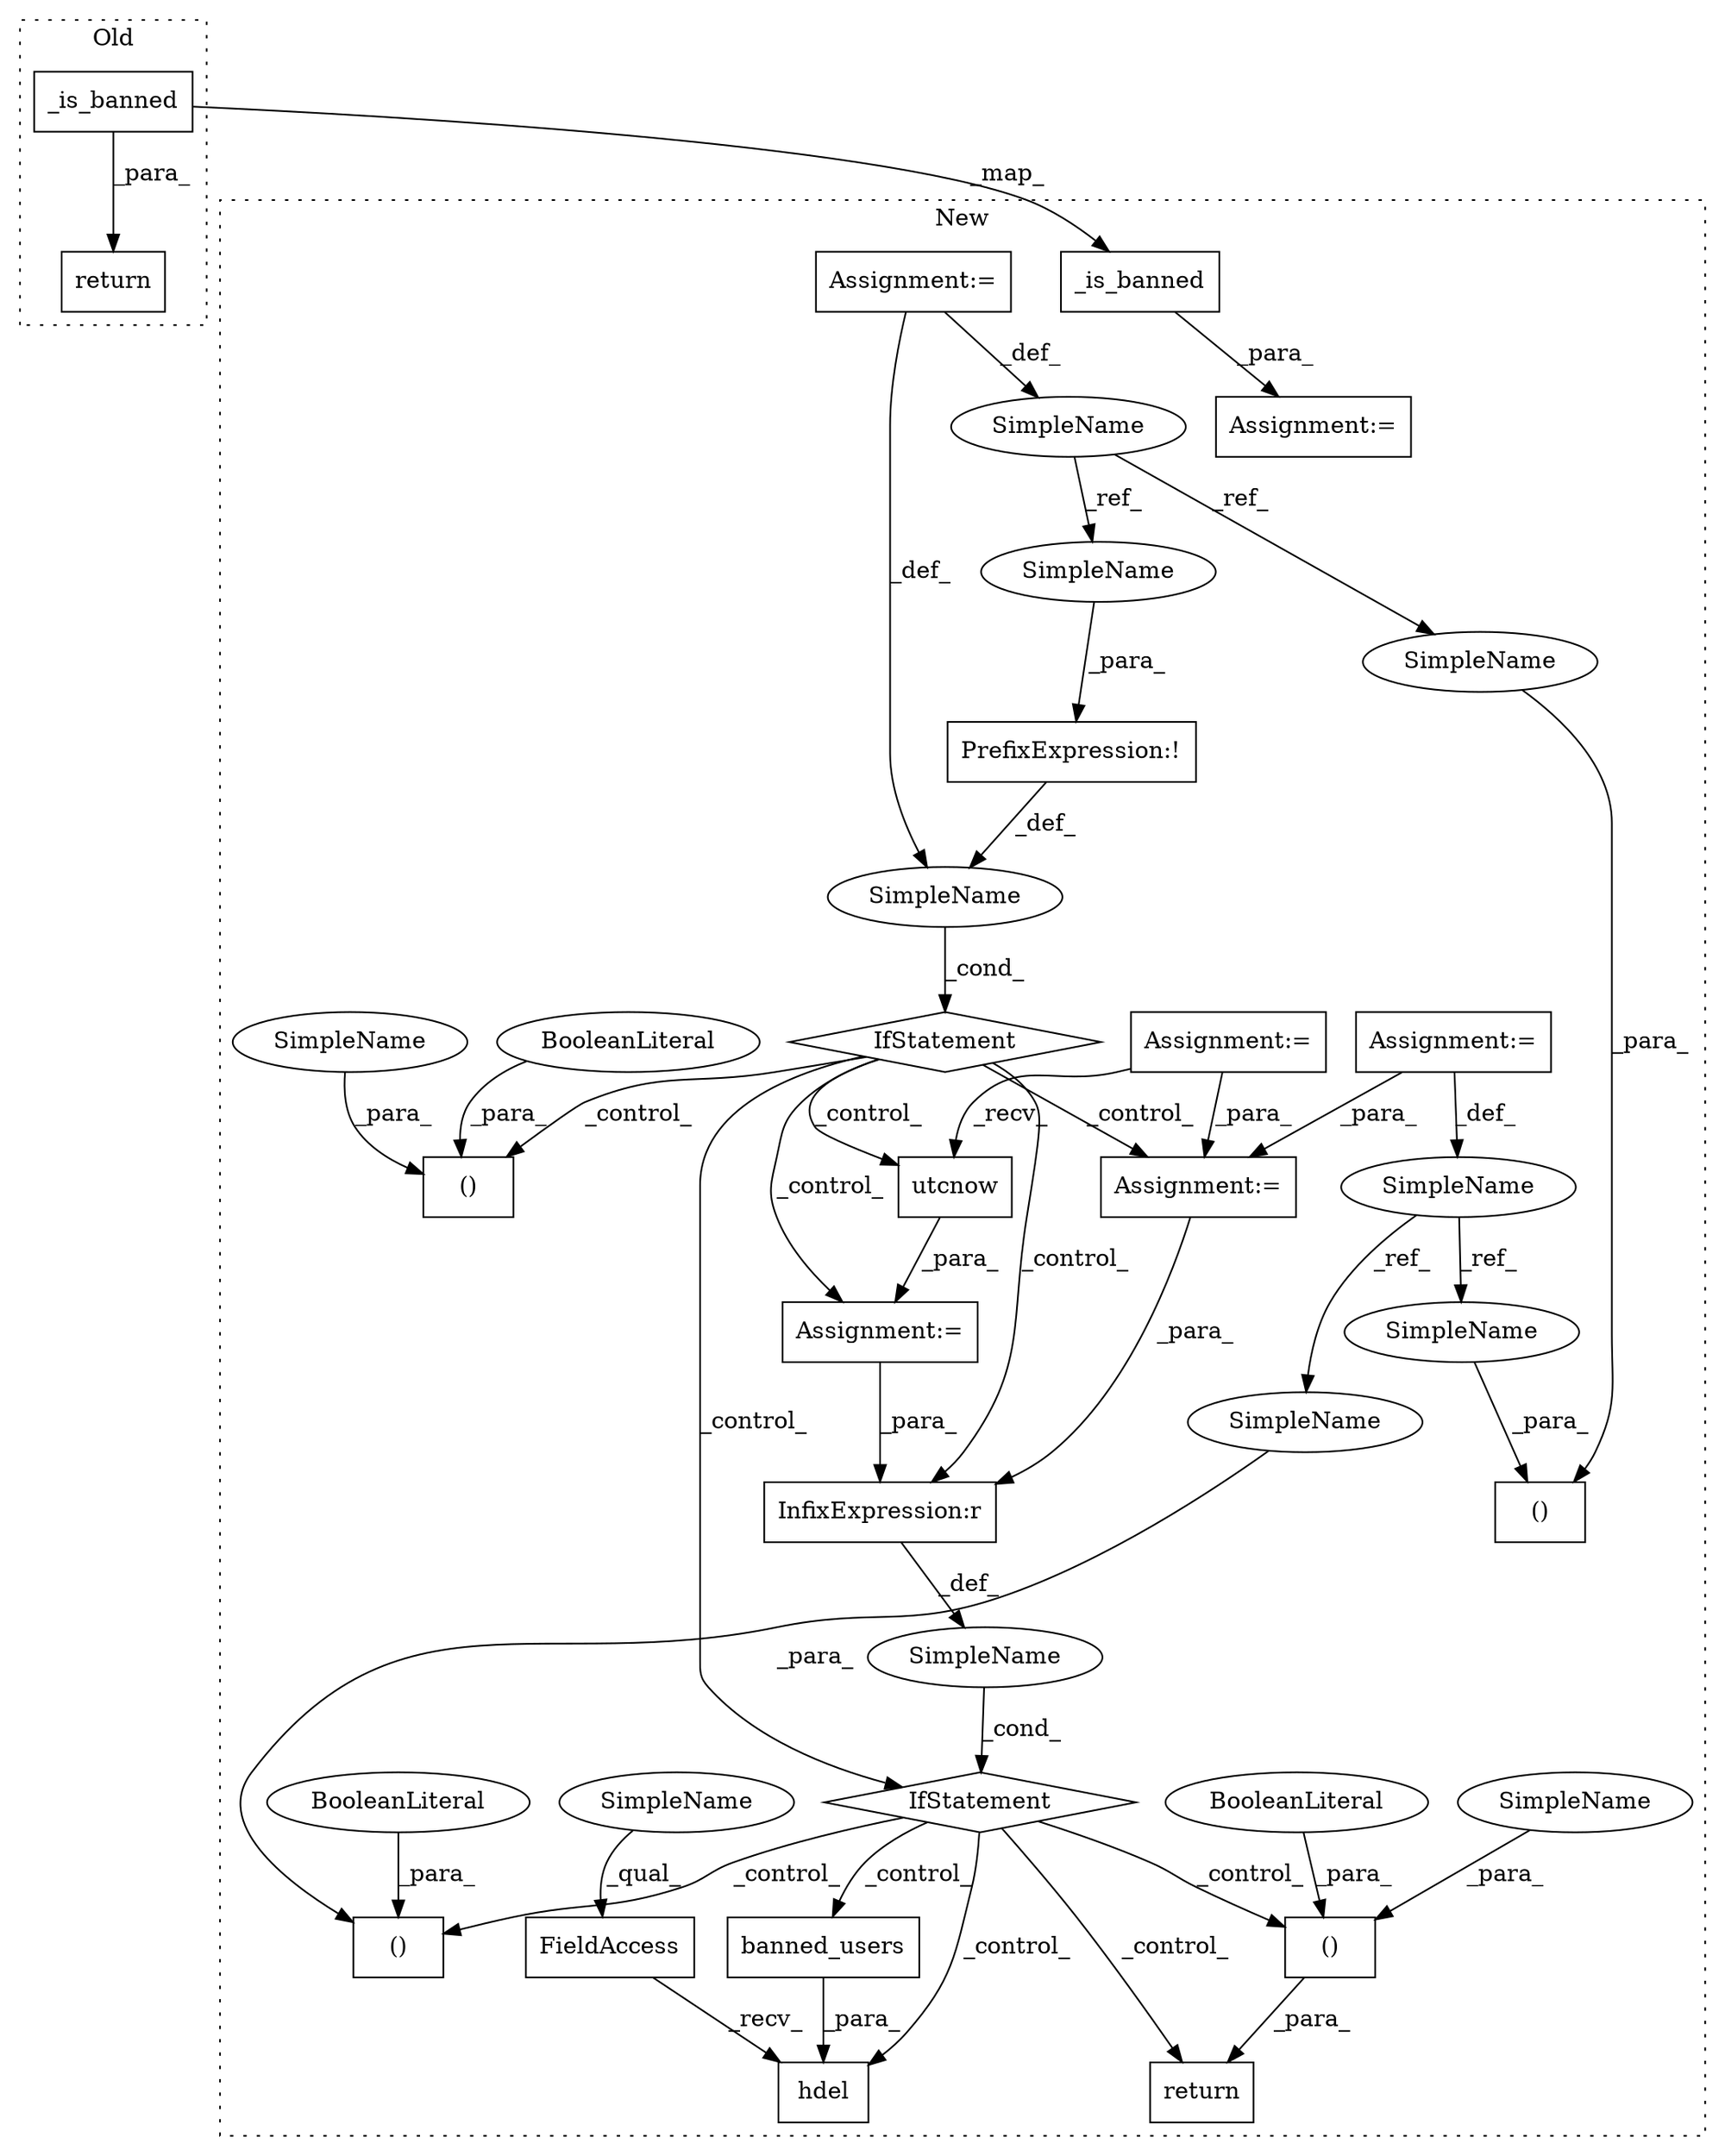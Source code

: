 digraph G {
subgraph cluster0 {
1 [label="return" a="41" s="21346" l="7" shape="box"];
17 [label="_is_banned" a="32" s="21358,21372" l="11,1" shape="box"];
label = "Old";
style="dotted";
}
subgraph cluster1 {
2 [label="utcnow" a="32" s="21649" l="8" shape="box"];
3 [label="InfixExpression:r" a="27" s="21734" l="3" shape="box"];
4 [label="PrefixExpression:!" a="38" s="21567" l="1" shape="box"];
5 [label="()" a="106" s="21601" l="22" shape="box"];
6 [label="BooleanLiteral" a="9" s="21601" l="5" shape="ellipse"];
7 [label="()" a="106" s="21868" l="21" shape="box"];
8 [label="BooleanLiteral" a="9" s="21868" l="4" shape="ellipse"];
9 [label="()" a="106" s="21821" l="22" shape="box"];
10 [label="BooleanLiteral" a="9" s="21821" l="5" shape="ellipse"];
11 [label="SimpleName" a="42" s="" l="" shape="ellipse"];
12 [label="SimpleName" a="42" s="" l="" shape="ellipse"];
13 [label="banned_users" a="32" s="21776" l="14" shape="box"];
14 [label="hdel" a="32" s="21761,21798" l="5,1" shape="box"];
15 [label="FieldAccess" a="22" s="21750" l="10" shape="box"];
16 [label="_is_banned" a="32" s="21542,21556" l="11,1" shape="box"];
18 [label="SimpleName" a="42" s="21417" l="9" shape="ellipse"];
19 [label="()" a="106" s="21509" l="26" shape="box"];
20 [label="IfStatement" a="25" s="21563,21577" l="4,2" shape="diamond"];
21 [label="SimpleName" a="42" s="21364" l="4" shape="ellipse"];
22 [label="IfStatement" a="25" s="21727,21740" l="4,2" shape="diamond"];
23 [label="Assignment:=" a="7" s="21639" l="1" shape="box"];
24 [label="Assignment:=" a="7" s="21255" l="8" shape="box"];
25 [label="Assignment:=" a="7" s="21666" l="1" shape="box"];
26 [label="Assignment:=" a="7" s="21417" l="9" shape="box"];
27 [label="Assignment:=" a="7" s="21364" l="4" shape="box"];
28 [label="Assignment:=" a="7" s="21535" l="2" shape="box"];
29 [label="return" a="41" s="21807" l="14" shape="box"];
30 [label="SimpleName" a="42" s="21619" l="4" shape="ellipse"];
31 [label="SimpleName" a="42" s="21839" l="4" shape="ellipse"];
32 [label="SimpleName" a="42" s="21531" l="4" shape="ellipse"];
33 [label="SimpleName" a="42" s="21885" l="4" shape="ellipse"];
34 [label="SimpleName" a="42" s="21750" l="4" shape="ellipse"];
35 [label="SimpleName" a="42" s="21568" l="9" shape="ellipse"];
36 [label="SimpleName" a="42" s="21509" l="9" shape="ellipse"];
label = "New";
style="dotted";
}
2 -> 23 [label="_para_"];
3 -> 11 [label="_def_"];
4 -> 12 [label="_def_"];
6 -> 5 [label="_para_"];
8 -> 7 [label="_para_"];
9 -> 29 [label="_para_"];
10 -> 9 [label="_para_"];
11 -> 22 [label="_cond_"];
12 -> 20 [label="_cond_"];
13 -> 14 [label="_para_"];
15 -> 14 [label="_recv_"];
16 -> 28 [label="_para_"];
17 -> 16 [label="_map_"];
17 -> 1 [label="_para_"];
18 -> 36 [label="_ref_"];
18 -> 35 [label="_ref_"];
20 -> 2 [label="_control_"];
20 -> 3 [label="_control_"];
20 -> 23 [label="_control_"];
20 -> 22 [label="_control_"];
20 -> 5 [label="_control_"];
20 -> 25 [label="_control_"];
21 -> 33 [label="_ref_"];
21 -> 32 [label="_ref_"];
22 -> 13 [label="_control_"];
22 -> 29 [label="_control_"];
22 -> 7 [label="_control_"];
22 -> 9 [label="_control_"];
22 -> 14 [label="_control_"];
23 -> 3 [label="_para_"];
24 -> 25 [label="_para_"];
24 -> 2 [label="_recv_"];
25 -> 3 [label="_para_"];
26 -> 12 [label="_def_"];
26 -> 18 [label="_def_"];
27 -> 21 [label="_def_"];
27 -> 25 [label="_para_"];
30 -> 5 [label="_para_"];
31 -> 9 [label="_para_"];
32 -> 19 [label="_para_"];
33 -> 7 [label="_para_"];
34 -> 15 [label="_qual_"];
35 -> 4 [label="_para_"];
36 -> 19 [label="_para_"];
}